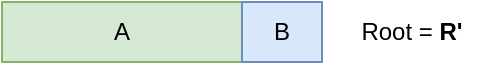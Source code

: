 <mxfile version="13.7.9" type="device"><diagram id="GzOgYw2bMC3IP-vDRVvN" name="Page-1"><mxGraphModel dx="1408" dy="720" grid="1" gridSize="10" guides="1" tooltips="1" connect="1" arrows="1" fold="1" page="1" pageScale="1" pageWidth="850" pageHeight="1100" math="0" shadow="0"><root><mxCell id="0"/><mxCell id="1" parent="0"/><mxCell id="lTzB86-93bsHHSe3bBCF-14" value="A" style="rounded=0;whiteSpace=wrap;html=1;fillColor=#d5e8d4;strokeColor=#82b366;" vertex="1" parent="1"><mxGeometry x="50" y="50" width="120" height="30" as="geometry"/></mxCell><mxCell id="lTzB86-93bsHHSe3bBCF-15" value="B" style="rounded=0;whiteSpace=wrap;html=1;fillColor=#dae8fc;strokeColor=#6c8ebf;" vertex="1" parent="1"><mxGeometry x="170" y="50" width="40" height="30" as="geometry"/></mxCell><mxCell id="lTzB86-93bsHHSe3bBCF-17" value="Root = &lt;b&gt;R'&lt;/b&gt;" style="text;html=1;strokeColor=none;fillColor=none;align=center;verticalAlign=middle;whiteSpace=wrap;rounded=0;" vertex="1" parent="1"><mxGeometry x="220" y="55" width="70" height="20" as="geometry"/></mxCell></root></mxGraphModel></diagram></mxfile>
